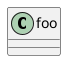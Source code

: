 {
  "sha1": "jr8avlj2ur4nlt0fwnng2b6e2i76lyw",
  "insertion": {
    "when": "2024-06-03T18:59:32.125Z",
    "url": "https://github.com/plantuml/plantuml/commit/f2b9f03e154fd8f075e4e91988a8ee4118d61595#commitcomment-60201184",
    "user": "plantuml@gmail.com"
  }
}
@startuml
skinparam BackgroundColor transparent
<style>
</style>
class foo
@enduml
